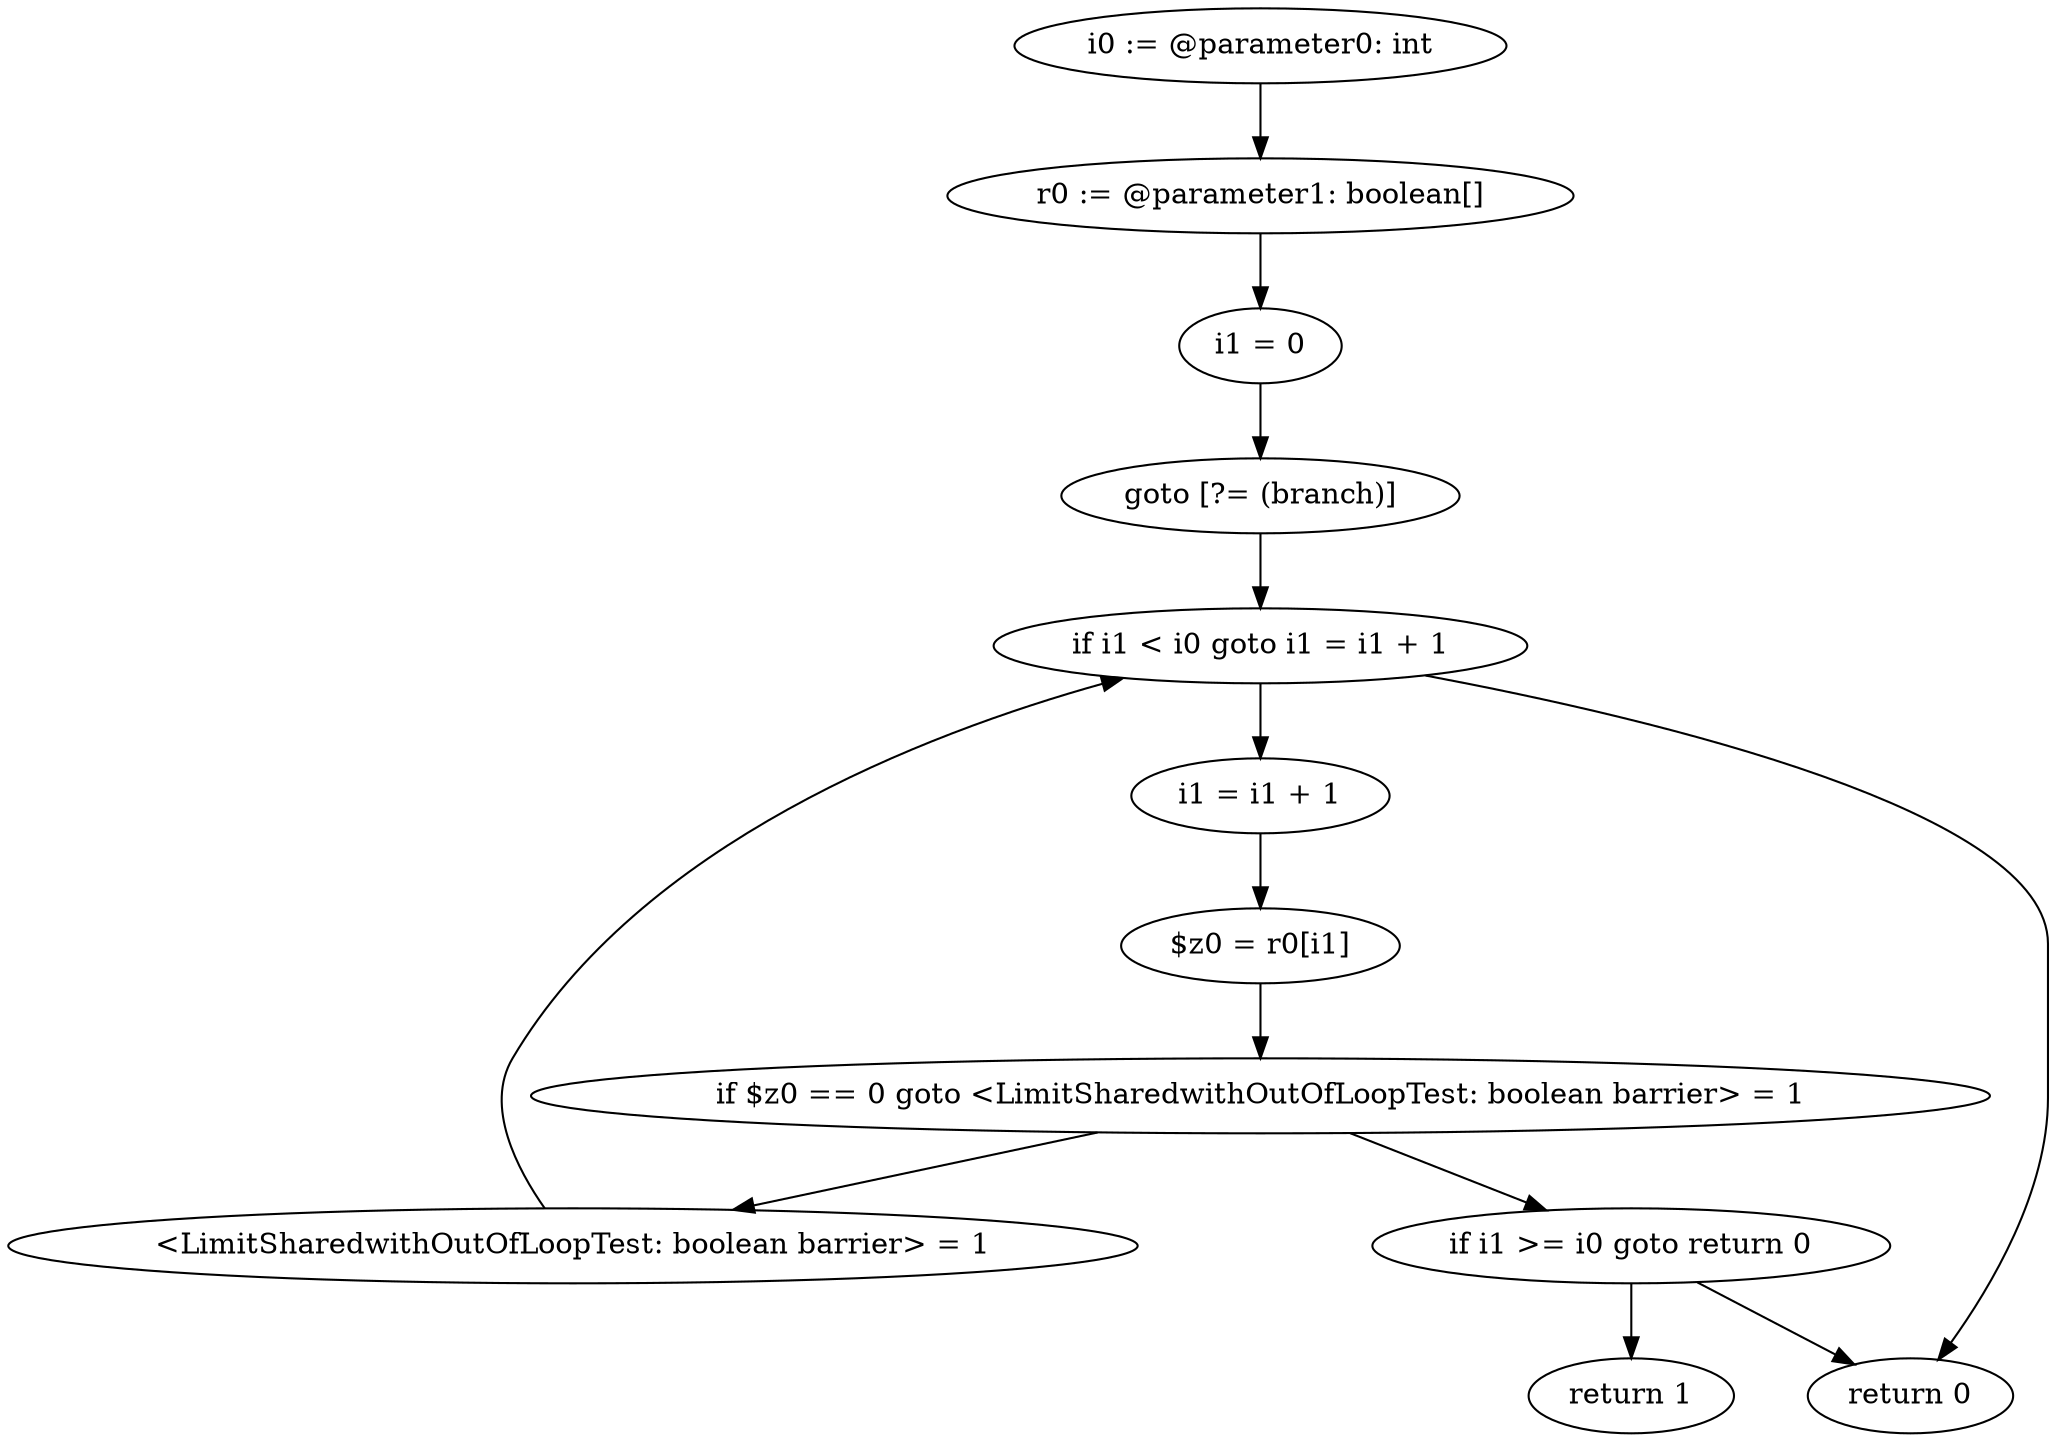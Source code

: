 digraph "unitGraph" {
    "i0 := @parameter0: int"
    "r0 := @parameter1: boolean[]"
    "i1 = 0"
    "goto [?= (branch)]"
    "i1 = i1 + 1"
    "$z0 = r0[i1]"
    "if $z0 == 0 goto <LimitSharedwithOutOfLoopTest: boolean barrier> = 1"
    "if i1 >= i0 goto return 0"
    "return 1"
    "return 0"
    "<LimitSharedwithOutOfLoopTest: boolean barrier> = 1"
    "if i1 < i0 goto i1 = i1 + 1"
    "i0 := @parameter0: int"->"r0 := @parameter1: boolean[]";
    "r0 := @parameter1: boolean[]"->"i1 = 0";
    "i1 = 0"->"goto [?= (branch)]";
    "goto [?= (branch)]"->"if i1 < i0 goto i1 = i1 + 1";
    "i1 = i1 + 1"->"$z0 = r0[i1]";
    "$z0 = r0[i1]"->"if $z0 == 0 goto <LimitSharedwithOutOfLoopTest: boolean barrier> = 1";
    "if $z0 == 0 goto <LimitSharedwithOutOfLoopTest: boolean barrier> = 1"->"if i1 >= i0 goto return 0";
    "if $z0 == 0 goto <LimitSharedwithOutOfLoopTest: boolean barrier> = 1"->"<LimitSharedwithOutOfLoopTest: boolean barrier> = 1";
    "if i1 >= i0 goto return 0"->"return 1";
    "if i1 >= i0 goto return 0"->"return 0";
    "<LimitSharedwithOutOfLoopTest: boolean barrier> = 1"->"if i1 < i0 goto i1 = i1 + 1";
    "if i1 < i0 goto i1 = i1 + 1"->"return 0";
    "if i1 < i0 goto i1 = i1 + 1"->"i1 = i1 + 1";
}
